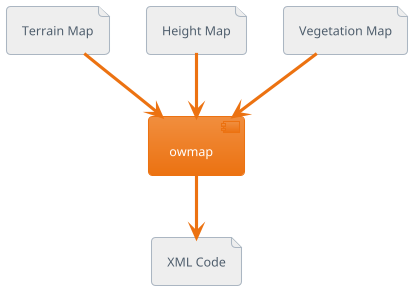 @startuml design
!theme aws-orange
skinparam DatabaseFontColor White
skinparam ArrowFontColor Whitesmoke

component owmap

file terrain as "Terrain Map"
file height as "Height Map"
file veg as "Vegetation Map"

file xml as "XML Code"


owmap --> xml
terrain --> owmap
height --> owmap
veg --> owmap


@enduml
